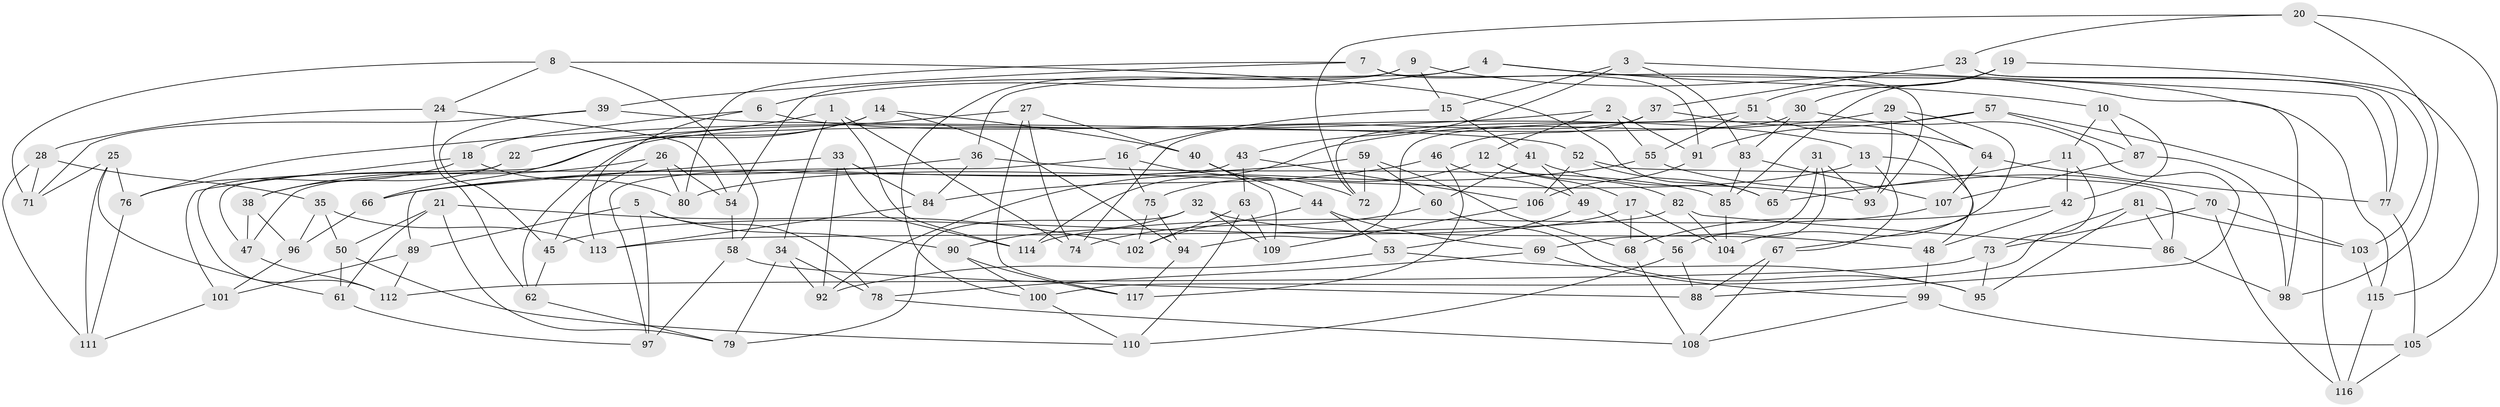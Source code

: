 // coarse degree distribution, {3: 0.05172413793103448, 4: 0.6379310344827587, 5: 0.10344827586206896, 6: 0.05172413793103448, 10: 0.034482758620689655, 8: 0.05172413793103448, 12: 0.017241379310344827, 13: 0.017241379310344827, 11: 0.017241379310344827, 7: 0.017241379310344827}
// Generated by graph-tools (version 1.1) at 2025/03/03/04/25 22:03:09]
// undirected, 117 vertices, 234 edges
graph export_dot {
graph [start="1"]
  node [color=gray90,style=filled];
  1;
  2;
  3;
  4;
  5;
  6;
  7;
  8;
  9;
  10;
  11;
  12;
  13;
  14;
  15;
  16;
  17;
  18;
  19;
  20;
  21;
  22;
  23;
  24;
  25;
  26;
  27;
  28;
  29;
  30;
  31;
  32;
  33;
  34;
  35;
  36;
  37;
  38;
  39;
  40;
  41;
  42;
  43;
  44;
  45;
  46;
  47;
  48;
  49;
  50;
  51;
  52;
  53;
  54;
  55;
  56;
  57;
  58;
  59;
  60;
  61;
  62;
  63;
  64;
  65;
  66;
  67;
  68;
  69;
  70;
  71;
  72;
  73;
  74;
  75;
  76;
  77;
  78;
  79;
  80;
  81;
  82;
  83;
  84;
  85;
  86;
  87;
  88;
  89;
  90;
  91;
  92;
  93;
  94;
  95;
  96;
  97;
  98;
  99;
  100;
  101;
  102;
  103;
  104;
  105;
  106;
  107;
  108;
  109;
  110;
  111;
  112;
  113;
  114;
  115;
  116;
  117;
  1 -- 114;
  1 -- 34;
  1 -- 74;
  1 -- 22;
  2 -- 76;
  2 -- 55;
  2 -- 91;
  2 -- 12;
  3 -- 77;
  3 -- 43;
  3 -- 15;
  3 -- 83;
  4 -- 36;
  4 -- 115;
  4 -- 10;
  4 -- 6;
  5 -- 90;
  5 -- 97;
  5 -- 78;
  5 -- 89;
  6 -- 18;
  6 -- 113;
  6 -- 13;
  7 -- 80;
  7 -- 93;
  7 -- 39;
  7 -- 91;
  8 -- 24;
  8 -- 65;
  8 -- 58;
  8 -- 71;
  9 -- 98;
  9 -- 15;
  9 -- 100;
  9 -- 54;
  10 -- 87;
  10 -- 42;
  10 -- 11;
  11 -- 73;
  11 -- 65;
  11 -- 42;
  12 -- 17;
  12 -- 75;
  12 -- 82;
  13 -- 80;
  13 -- 67;
  13 -- 48;
  14 -- 22;
  14 -- 40;
  14 -- 94;
  14 -- 66;
  15 -- 41;
  15 -- 16;
  16 -- 97;
  16 -- 75;
  16 -- 72;
  17 -- 45;
  17 -- 104;
  17 -- 68;
  18 -- 76;
  18 -- 101;
  18 -- 80;
  19 -- 115;
  19 -- 85;
  19 -- 51;
  19 -- 30;
  20 -- 98;
  20 -- 105;
  20 -- 23;
  20 -- 72;
  21 -- 61;
  21 -- 79;
  21 -- 102;
  21 -- 50;
  22 -- 112;
  22 -- 38;
  23 -- 77;
  23 -- 103;
  23 -- 37;
  24 -- 62;
  24 -- 54;
  24 -- 28;
  25 -- 111;
  25 -- 76;
  25 -- 71;
  25 -- 61;
  26 -- 80;
  26 -- 54;
  26 -- 45;
  26 -- 38;
  27 -- 117;
  27 -- 47;
  27 -- 74;
  27 -- 40;
  28 -- 71;
  28 -- 35;
  28 -- 111;
  29 -- 93;
  29 -- 64;
  29 -- 114;
  29 -- 104;
  30 -- 62;
  30 -- 88;
  30 -- 83;
  31 -- 65;
  31 -- 69;
  31 -- 93;
  31 -- 56;
  32 -- 79;
  32 -- 90;
  32 -- 109;
  32 -- 48;
  33 -- 89;
  33 -- 92;
  33 -- 84;
  33 -- 114;
  34 -- 78;
  34 -- 79;
  34 -- 92;
  35 -- 113;
  35 -- 50;
  35 -- 96;
  36 -- 85;
  36 -- 84;
  36 -- 66;
  37 -- 74;
  37 -- 67;
  37 -- 46;
  38 -- 96;
  38 -- 47;
  39 -- 52;
  39 -- 45;
  39 -- 71;
  40 -- 109;
  40 -- 44;
  41 -- 49;
  41 -- 60;
  41 -- 93;
  42 -- 48;
  42 -- 68;
  43 -- 63;
  43 -- 47;
  43 -- 106;
  44 -- 69;
  44 -- 53;
  44 -- 102;
  45 -- 62;
  46 -- 49;
  46 -- 84;
  46 -- 117;
  47 -- 112;
  48 -- 99;
  49 -- 53;
  49 -- 56;
  50 -- 61;
  50 -- 110;
  51 -- 55;
  51 -- 64;
  51 -- 72;
  52 -- 65;
  52 -- 106;
  52 -- 86;
  53 -- 95;
  53 -- 92;
  54 -- 58;
  55 -- 70;
  55 -- 92;
  56 -- 88;
  56 -- 110;
  57 -- 91;
  57 -- 87;
  57 -- 116;
  57 -- 94;
  58 -- 88;
  58 -- 97;
  59 -- 60;
  59 -- 68;
  59 -- 72;
  59 -- 66;
  60 -- 74;
  60 -- 95;
  61 -- 97;
  62 -- 79;
  63 -- 110;
  63 -- 109;
  63 -- 102;
  64 -- 107;
  64 -- 77;
  66 -- 96;
  67 -- 88;
  67 -- 108;
  68 -- 108;
  69 -- 78;
  69 -- 99;
  70 -- 116;
  70 -- 103;
  70 -- 73;
  73 -- 112;
  73 -- 95;
  75 -- 94;
  75 -- 102;
  76 -- 111;
  77 -- 105;
  78 -- 108;
  81 -- 103;
  81 -- 100;
  81 -- 86;
  81 -- 95;
  82 -- 86;
  82 -- 104;
  82 -- 113;
  83 -- 85;
  83 -- 107;
  84 -- 113;
  85 -- 104;
  86 -- 98;
  87 -- 107;
  87 -- 98;
  89 -- 101;
  89 -- 112;
  90 -- 117;
  90 -- 100;
  91 -- 106;
  94 -- 117;
  96 -- 101;
  99 -- 108;
  99 -- 105;
  100 -- 110;
  101 -- 111;
  103 -- 115;
  105 -- 116;
  106 -- 109;
  107 -- 114;
  115 -- 116;
}
